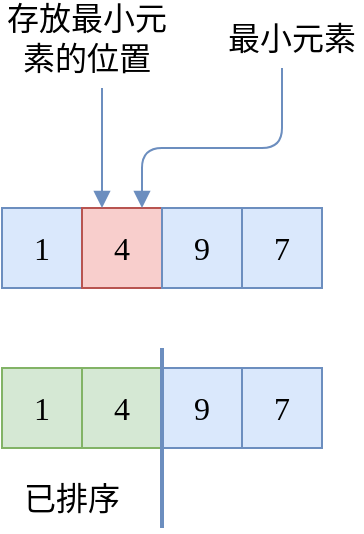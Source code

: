 <mxfile version="24.2.5" type="device">
  <diagram name="Page-1" id="LznCcgv3BS2J9Vq8wZ48">
    <mxGraphModel dx="1434" dy="835" grid="1" gridSize="10" guides="1" tooltips="1" connect="1" arrows="1" fold="1" page="1" pageScale="1" pageWidth="850" pageHeight="1100" math="0" shadow="0">
      <root>
        <mxCell id="2uTVPKC6mBXRzxm8aPr7-0" />
        <mxCell id="2uTVPKC6mBXRzxm8aPr7-1" parent="2uTVPKC6mBXRzxm8aPr7-0" />
        <mxCell id="Btw7lg7nnHDqA9ZqbLAq-6" style="edgeStyle=orthogonalEdgeStyle;rounded=1;orthogonalLoop=1;jettySize=auto;html=1;shadow=0;strokeColor=#6c8ebf;strokeWidth=1;fontFamily=Ubuntu;fontSize=14;fontStyle=0;endArrow=block;endFill=1;fillColor=#dae8fc;entryX=0.5;entryY=1;entryDx=0;entryDy=0;exitX=0.5;exitY=1;exitDx=0;exitDy=0;startArrow=block;startFill=1;" parent="2uTVPKC6mBXRzxm8aPr7-1" edge="1">
          <mxGeometry relative="1" as="geometry">
            <mxPoint x="260" y="360" as="targetPoint" />
          </mxGeometry>
        </mxCell>
        <mxCell id="Btw7lg7nnHDqA9ZqbLAq-7" value="1" style="rounded=0;whiteSpace=wrap;html=1;shadow=0;strokeColor=#6c8ebf;strokeWidth=1;fontFamily=Ubuntu;fontSize=16;fontStyle=0;fillColor=#dae8fc;" parent="2uTVPKC6mBXRzxm8aPr7-1" vertex="1">
          <mxGeometry x="200" y="280" width="40" height="40" as="geometry" />
        </mxCell>
        <mxCell id="Btw7lg7nnHDqA9ZqbLAq-8" value="4" style="rounded=0;whiteSpace=wrap;html=1;shadow=0;strokeColor=#b85450;strokeWidth=1;fontFamily=Ubuntu;fontSize=16;fontStyle=0;fillColor=#f8cecc;" parent="2uTVPKC6mBXRzxm8aPr7-1" vertex="1">
          <mxGeometry x="240" y="280" width="40" height="40" as="geometry" />
        </mxCell>
        <mxCell id="Btw7lg7nnHDqA9ZqbLAq-10" value="9" style="rounded=0;whiteSpace=wrap;html=1;shadow=0;strokeColor=#6c8ebf;strokeWidth=1;fontFamily=Ubuntu;fontSize=16;fontStyle=0;fillColor=#dae8fc;" parent="2uTVPKC6mBXRzxm8aPr7-1" vertex="1">
          <mxGeometry x="280" y="280" width="40" height="40" as="geometry" />
        </mxCell>
        <mxCell id="Btw7lg7nnHDqA9ZqbLAq-11" value="7" style="rounded=0;whiteSpace=wrap;html=1;shadow=0;strokeColor=#6c8ebf;strokeWidth=1;fontFamily=Ubuntu;fontSize=16;fontStyle=0;fillColor=#dae8fc;" parent="2uTVPKC6mBXRzxm8aPr7-1" vertex="1">
          <mxGeometry x="320" y="280" width="40" height="40" as="geometry" />
        </mxCell>
        <mxCell id="e4W8pLtJ2t4936tq6y5H-2" value="1" style="rounded=0;whiteSpace=wrap;html=1;shadow=0;strokeColor=#82b366;strokeWidth=1;fontFamily=Ubuntu;fontSize=16;fontStyle=0;fillColor=#d5e8d4;" vertex="1" parent="2uTVPKC6mBXRzxm8aPr7-1">
          <mxGeometry x="200" y="360" width="40" height="40" as="geometry" />
        </mxCell>
        <mxCell id="e4W8pLtJ2t4936tq6y5H-3" value="4" style="rounded=0;whiteSpace=wrap;html=1;shadow=0;strokeColor=#82b366;strokeWidth=1;fontFamily=Ubuntu;fontSize=16;fontStyle=0;fillColor=#d5e8d4;" vertex="1" parent="2uTVPKC6mBXRzxm8aPr7-1">
          <mxGeometry x="240" y="360" width="40" height="40" as="geometry" />
        </mxCell>
        <mxCell id="e4W8pLtJ2t4936tq6y5H-5" value="9" style="rounded=0;whiteSpace=wrap;html=1;shadow=0;strokeColor=#6c8ebf;strokeWidth=1;fontFamily=Ubuntu;fontSize=16;fontStyle=0;fillColor=#dae8fc;" vertex="1" parent="2uTVPKC6mBXRzxm8aPr7-1">
          <mxGeometry x="280" y="360" width="40" height="40" as="geometry" />
        </mxCell>
        <mxCell id="e4W8pLtJ2t4936tq6y5H-6" value="7" style="rounded=0;whiteSpace=wrap;html=1;shadow=0;strokeColor=#6c8ebf;strokeWidth=1;fontFamily=Ubuntu;fontSize=16;fontStyle=0;fillColor=#dae8fc;" vertex="1" parent="2uTVPKC6mBXRzxm8aPr7-1">
          <mxGeometry x="320" y="360" width="40" height="40" as="geometry" />
        </mxCell>
        <mxCell id="e4W8pLtJ2t4936tq6y5H-7" value="" style="endArrow=none;html=1;rounded=1;shadow=0;strokeColor=#6c8ebf;strokeWidth=2;fontFamily=Ubuntu;fontSize=14;fontStyle=0;fillColor=#dae8fc;" edge="1" parent="2uTVPKC6mBXRzxm8aPr7-1">
          <mxGeometry width="50" height="50" relative="1" as="geometry">
            <mxPoint x="280" y="440" as="sourcePoint" />
            <mxPoint x="280" y="350" as="targetPoint" />
          </mxGeometry>
        </mxCell>
        <mxCell id="e4W8pLtJ2t4936tq6y5H-9" style="edgeStyle=orthogonalEdgeStyle;rounded=1;orthogonalLoop=1;jettySize=auto;html=1;entryX=0.75;entryY=0;entryDx=0;entryDy=0;shadow=0;strokeColor=#6c8ebf;strokeWidth=1;fontFamily=Ubuntu;fontSize=14;fontStyle=0;endArrow=block;endFill=1;fillColor=#dae8fc;" edge="1" parent="2uTVPKC6mBXRzxm8aPr7-1" source="e4W8pLtJ2t4936tq6y5H-8" target="Btw7lg7nnHDqA9ZqbLAq-8">
          <mxGeometry relative="1" as="geometry">
            <Array as="points">
              <mxPoint x="340" y="250" />
              <mxPoint x="270" y="250" />
            </Array>
          </mxGeometry>
        </mxCell>
        <mxCell id="e4W8pLtJ2t4936tq6y5H-8" value="最小元素" style="text;html=1;align=center;verticalAlign=middle;whiteSpace=wrap;rounded=0;fontFamily=Ubuntu;fontSize=16;fontStyle=0;" vertex="1" parent="2uTVPKC6mBXRzxm8aPr7-1">
          <mxGeometry x="310" y="180" width="70" height="30" as="geometry" />
        </mxCell>
        <mxCell id="e4W8pLtJ2t4936tq6y5H-15" style="edgeStyle=orthogonalEdgeStyle;rounded=1;orthogonalLoop=1;jettySize=auto;html=1;entryX=0.25;entryY=0;entryDx=0;entryDy=0;shadow=0;strokeColor=#6c8ebf;strokeWidth=1;fontFamily=Ubuntu;fontSize=14;fontStyle=0;endArrow=block;endFill=1;fillColor=#dae8fc;" edge="1" parent="2uTVPKC6mBXRzxm8aPr7-1" target="Btw7lg7nnHDqA9ZqbLAq-8">
          <mxGeometry relative="1" as="geometry">
            <mxPoint x="250" y="220" as="sourcePoint" />
            <Array as="points">
              <mxPoint x="250" y="220" />
              <mxPoint x="250" y="220" />
            </Array>
          </mxGeometry>
        </mxCell>
        <mxCell id="e4W8pLtJ2t4936tq6y5H-10" value="存放最小元素的位置" style="text;html=1;align=center;verticalAlign=middle;whiteSpace=wrap;rounded=0;fontFamily=Ubuntu;fontSize=16;fontStyle=0;" vertex="1" parent="2uTVPKC6mBXRzxm8aPr7-1">
          <mxGeometry x="200" y="180" width="85" height="30" as="geometry" />
        </mxCell>
        <mxCell id="e4W8pLtJ2t4936tq6y5H-12" value="已排序" style="text;html=1;align=center;verticalAlign=middle;whiteSpace=wrap;rounded=0;fontFamily=Ubuntu;fontSize=16;fontStyle=0;" vertex="1" parent="2uTVPKC6mBXRzxm8aPr7-1">
          <mxGeometry x="200" y="410" width="70" height="30" as="geometry" />
        </mxCell>
      </root>
    </mxGraphModel>
  </diagram>
</mxfile>
